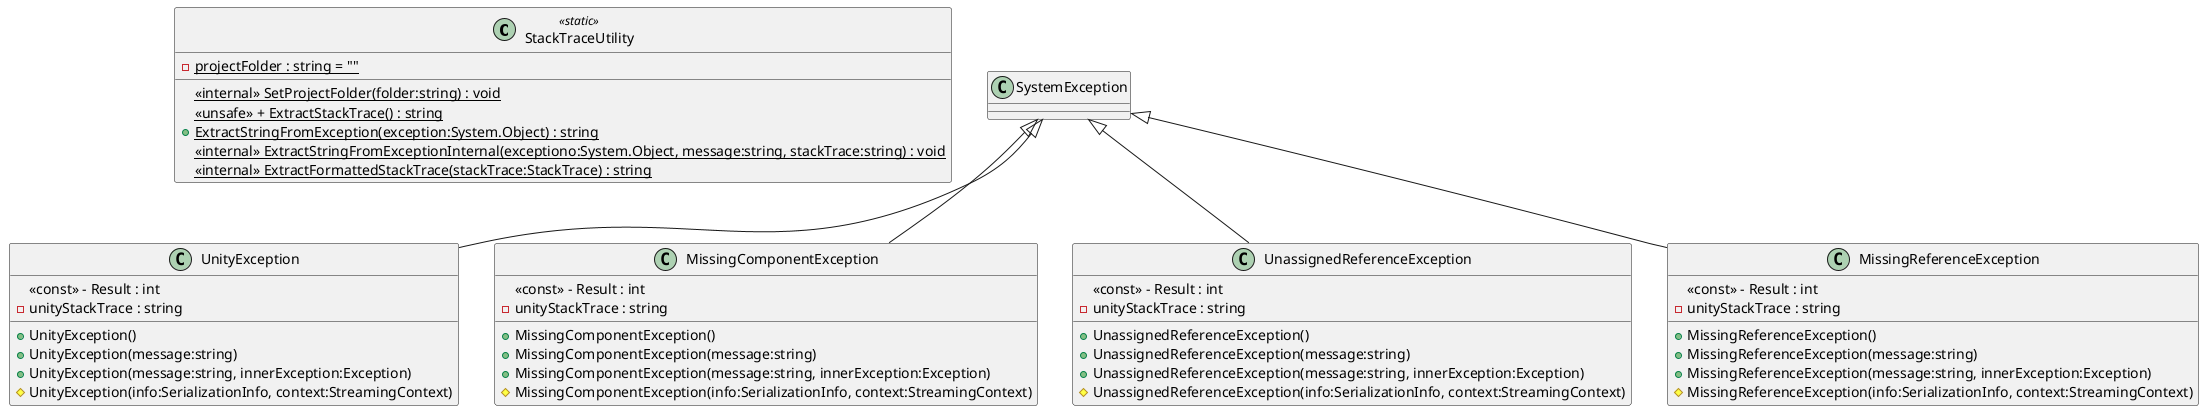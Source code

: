 @startuml
class StackTraceUtility <<static>> {
    {static} - projectFolder : string = ""
    {static} <<internal>> SetProjectFolder(folder:string) : void
    {static} <<unsafe>> + ExtractStackTrace() : string
    {static} + ExtractStringFromException(exception:System.Object) : string
    {static} <<internal>> ExtractStringFromExceptionInternal(exceptiono:System.Object, message:string, stackTrace:string) : void
    {static} <<internal>> ExtractFormattedStackTrace(stackTrace:StackTrace) : string
}
class UnityException {
    <<const>> - Result : int
    - unityStackTrace : string
    + UnityException()
    + UnityException(message:string)
    + UnityException(message:string, innerException:Exception)
    # UnityException(info:SerializationInfo, context:StreamingContext)
}
class MissingComponentException {
    <<const>> - Result : int
    - unityStackTrace : string
    + MissingComponentException()
    + MissingComponentException(message:string)
    + MissingComponentException(message:string, innerException:Exception)
    # MissingComponentException(info:SerializationInfo, context:StreamingContext)
}
class UnassignedReferenceException {
    <<const>> - Result : int
    - unityStackTrace : string
    + UnassignedReferenceException()
    + UnassignedReferenceException(message:string)
    + UnassignedReferenceException(message:string, innerException:Exception)
    # UnassignedReferenceException(info:SerializationInfo, context:StreamingContext)
}
class MissingReferenceException {
    <<const>> - Result : int
    - unityStackTrace : string
    + MissingReferenceException()
    + MissingReferenceException(message:string)
    + MissingReferenceException(message:string, innerException:Exception)
    # MissingReferenceException(info:SerializationInfo, context:StreamingContext)
}
SystemException <|-- UnityException
SystemException <|-- MissingComponentException
SystemException <|-- UnassignedReferenceException
SystemException <|-- MissingReferenceException
@enduml
